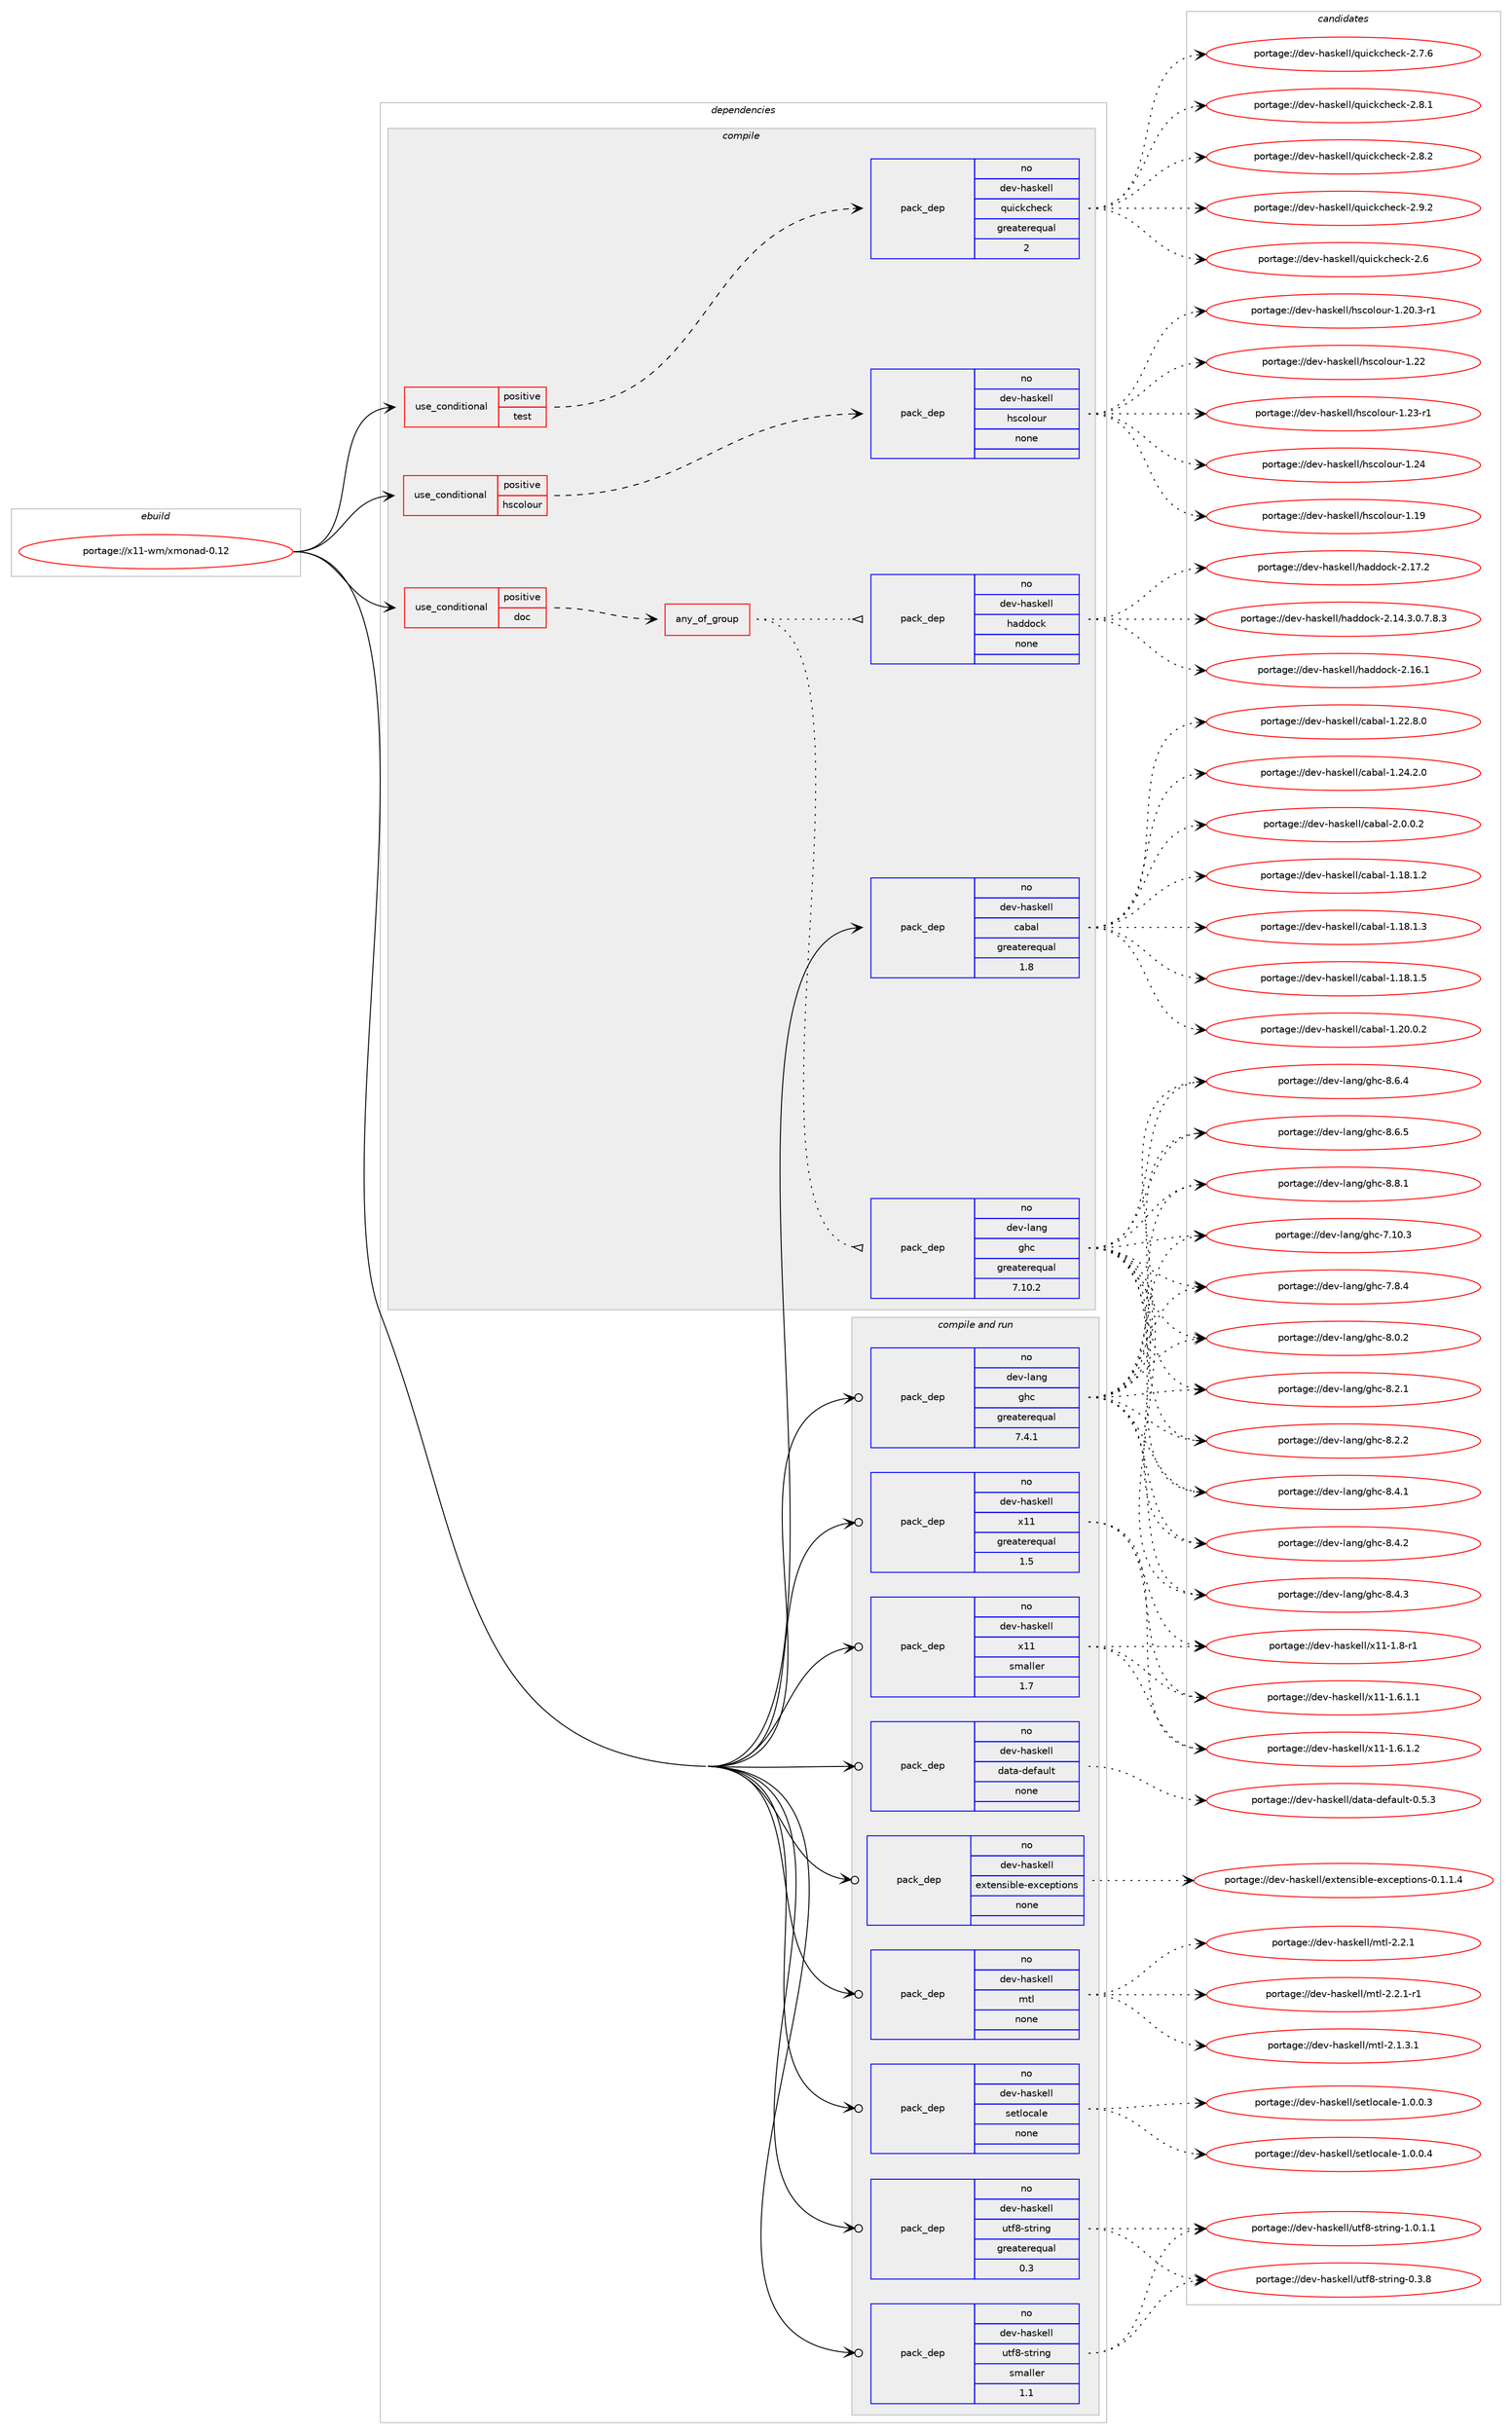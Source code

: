 digraph prolog {

# *************
# Graph options
# *************

newrank=true;
concentrate=true;
compound=true;
graph [rankdir=LR,fontname=Helvetica,fontsize=10,ranksep=1.5];#, ranksep=2.5, nodesep=0.2];
edge  [arrowhead=vee];
node  [fontname=Helvetica,fontsize=10];

# **********
# The ebuild
# **********

subgraph cluster_leftcol {
color=gray;
rank=same;
label=<<i>ebuild</i>>;
id [label="portage://x11-wm/xmonad-0.12", color=red, width=4, href="../x11-wm/xmonad-0.12.svg"];
}

# ****************
# The dependencies
# ****************

subgraph cluster_midcol {
color=gray;
label=<<i>dependencies</i>>;
subgraph cluster_compile {
fillcolor="#eeeeee";
style=filled;
label=<<i>compile</i>>;
subgraph cond109508 {
dependency461239 [label=<<TABLE BORDER="0" CELLBORDER="1" CELLSPACING="0" CELLPADDING="4"><TR><TD ROWSPAN="3" CELLPADDING="10">use_conditional</TD></TR><TR><TD>positive</TD></TR><TR><TD>doc</TD></TR></TABLE>>, shape=none, color=red];
subgraph any8067 {
dependency461240 [label=<<TABLE BORDER="0" CELLBORDER="1" CELLSPACING="0" CELLPADDING="4"><TR><TD CELLPADDING="10">any_of_group</TD></TR></TABLE>>, shape=none, color=red];subgraph pack343363 {
dependency461241 [label=<<TABLE BORDER="0" CELLBORDER="1" CELLSPACING="0" CELLPADDING="4" WIDTH="220"><TR><TD ROWSPAN="6" CELLPADDING="30">pack_dep</TD></TR><TR><TD WIDTH="110">no</TD></TR><TR><TD>dev-haskell</TD></TR><TR><TD>haddock</TD></TR><TR><TD>none</TD></TR><TR><TD></TD></TR></TABLE>>, shape=none, color=blue];
}
dependency461240:e -> dependency461241:w [weight=20,style="dotted",arrowhead="oinv"];
subgraph pack343364 {
dependency461242 [label=<<TABLE BORDER="0" CELLBORDER="1" CELLSPACING="0" CELLPADDING="4" WIDTH="220"><TR><TD ROWSPAN="6" CELLPADDING="30">pack_dep</TD></TR><TR><TD WIDTH="110">no</TD></TR><TR><TD>dev-lang</TD></TR><TR><TD>ghc</TD></TR><TR><TD>greaterequal</TD></TR><TR><TD>7.10.2</TD></TR></TABLE>>, shape=none, color=blue];
}
dependency461240:e -> dependency461242:w [weight=20,style="dotted",arrowhead="oinv"];
}
dependency461239:e -> dependency461240:w [weight=20,style="dashed",arrowhead="vee"];
}
id:e -> dependency461239:w [weight=20,style="solid",arrowhead="vee"];
subgraph cond109509 {
dependency461243 [label=<<TABLE BORDER="0" CELLBORDER="1" CELLSPACING="0" CELLPADDING="4"><TR><TD ROWSPAN="3" CELLPADDING="10">use_conditional</TD></TR><TR><TD>positive</TD></TR><TR><TD>hscolour</TD></TR></TABLE>>, shape=none, color=red];
subgraph pack343365 {
dependency461244 [label=<<TABLE BORDER="0" CELLBORDER="1" CELLSPACING="0" CELLPADDING="4" WIDTH="220"><TR><TD ROWSPAN="6" CELLPADDING="30">pack_dep</TD></TR><TR><TD WIDTH="110">no</TD></TR><TR><TD>dev-haskell</TD></TR><TR><TD>hscolour</TD></TR><TR><TD>none</TD></TR><TR><TD></TD></TR></TABLE>>, shape=none, color=blue];
}
dependency461243:e -> dependency461244:w [weight=20,style="dashed",arrowhead="vee"];
}
id:e -> dependency461243:w [weight=20,style="solid",arrowhead="vee"];
subgraph cond109510 {
dependency461245 [label=<<TABLE BORDER="0" CELLBORDER="1" CELLSPACING="0" CELLPADDING="4"><TR><TD ROWSPAN="3" CELLPADDING="10">use_conditional</TD></TR><TR><TD>positive</TD></TR><TR><TD>test</TD></TR></TABLE>>, shape=none, color=red];
subgraph pack343366 {
dependency461246 [label=<<TABLE BORDER="0" CELLBORDER="1" CELLSPACING="0" CELLPADDING="4" WIDTH="220"><TR><TD ROWSPAN="6" CELLPADDING="30">pack_dep</TD></TR><TR><TD WIDTH="110">no</TD></TR><TR><TD>dev-haskell</TD></TR><TR><TD>quickcheck</TD></TR><TR><TD>greaterequal</TD></TR><TR><TD>2</TD></TR></TABLE>>, shape=none, color=blue];
}
dependency461245:e -> dependency461246:w [weight=20,style="dashed",arrowhead="vee"];
}
id:e -> dependency461245:w [weight=20,style="solid",arrowhead="vee"];
subgraph pack343367 {
dependency461247 [label=<<TABLE BORDER="0" CELLBORDER="1" CELLSPACING="0" CELLPADDING="4" WIDTH="220"><TR><TD ROWSPAN="6" CELLPADDING="30">pack_dep</TD></TR><TR><TD WIDTH="110">no</TD></TR><TR><TD>dev-haskell</TD></TR><TR><TD>cabal</TD></TR><TR><TD>greaterequal</TD></TR><TR><TD>1.8</TD></TR></TABLE>>, shape=none, color=blue];
}
id:e -> dependency461247:w [weight=20,style="solid",arrowhead="vee"];
}
subgraph cluster_compileandrun {
fillcolor="#eeeeee";
style=filled;
label=<<i>compile and run</i>>;
subgraph pack343368 {
dependency461248 [label=<<TABLE BORDER="0" CELLBORDER="1" CELLSPACING="0" CELLPADDING="4" WIDTH="220"><TR><TD ROWSPAN="6" CELLPADDING="30">pack_dep</TD></TR><TR><TD WIDTH="110">no</TD></TR><TR><TD>dev-haskell</TD></TR><TR><TD>data-default</TD></TR><TR><TD>none</TD></TR><TR><TD></TD></TR></TABLE>>, shape=none, color=blue];
}
id:e -> dependency461248:w [weight=20,style="solid",arrowhead="odotvee"];
subgraph pack343369 {
dependency461249 [label=<<TABLE BORDER="0" CELLBORDER="1" CELLSPACING="0" CELLPADDING="4" WIDTH="220"><TR><TD ROWSPAN="6" CELLPADDING="30">pack_dep</TD></TR><TR><TD WIDTH="110">no</TD></TR><TR><TD>dev-haskell</TD></TR><TR><TD>extensible-exceptions</TD></TR><TR><TD>none</TD></TR><TR><TD></TD></TR></TABLE>>, shape=none, color=blue];
}
id:e -> dependency461249:w [weight=20,style="solid",arrowhead="odotvee"];
subgraph pack343370 {
dependency461250 [label=<<TABLE BORDER="0" CELLBORDER="1" CELLSPACING="0" CELLPADDING="4" WIDTH="220"><TR><TD ROWSPAN="6" CELLPADDING="30">pack_dep</TD></TR><TR><TD WIDTH="110">no</TD></TR><TR><TD>dev-haskell</TD></TR><TR><TD>mtl</TD></TR><TR><TD>none</TD></TR><TR><TD></TD></TR></TABLE>>, shape=none, color=blue];
}
id:e -> dependency461250:w [weight=20,style="solid",arrowhead="odotvee"];
subgraph pack343371 {
dependency461251 [label=<<TABLE BORDER="0" CELLBORDER="1" CELLSPACING="0" CELLPADDING="4" WIDTH="220"><TR><TD ROWSPAN="6" CELLPADDING="30">pack_dep</TD></TR><TR><TD WIDTH="110">no</TD></TR><TR><TD>dev-haskell</TD></TR><TR><TD>setlocale</TD></TR><TR><TD>none</TD></TR><TR><TD></TD></TR></TABLE>>, shape=none, color=blue];
}
id:e -> dependency461251:w [weight=20,style="solid",arrowhead="odotvee"];
subgraph pack343372 {
dependency461252 [label=<<TABLE BORDER="0" CELLBORDER="1" CELLSPACING="0" CELLPADDING="4" WIDTH="220"><TR><TD ROWSPAN="6" CELLPADDING="30">pack_dep</TD></TR><TR><TD WIDTH="110">no</TD></TR><TR><TD>dev-haskell</TD></TR><TR><TD>utf8-string</TD></TR><TR><TD>greaterequal</TD></TR><TR><TD>0.3</TD></TR></TABLE>>, shape=none, color=blue];
}
id:e -> dependency461252:w [weight=20,style="solid",arrowhead="odotvee"];
subgraph pack343373 {
dependency461253 [label=<<TABLE BORDER="0" CELLBORDER="1" CELLSPACING="0" CELLPADDING="4" WIDTH="220"><TR><TD ROWSPAN="6" CELLPADDING="30">pack_dep</TD></TR><TR><TD WIDTH="110">no</TD></TR><TR><TD>dev-haskell</TD></TR><TR><TD>utf8-string</TD></TR><TR><TD>smaller</TD></TR><TR><TD>1.1</TD></TR></TABLE>>, shape=none, color=blue];
}
id:e -> dependency461253:w [weight=20,style="solid",arrowhead="odotvee"];
subgraph pack343374 {
dependency461254 [label=<<TABLE BORDER="0" CELLBORDER="1" CELLSPACING="0" CELLPADDING="4" WIDTH="220"><TR><TD ROWSPAN="6" CELLPADDING="30">pack_dep</TD></TR><TR><TD WIDTH="110">no</TD></TR><TR><TD>dev-haskell</TD></TR><TR><TD>x11</TD></TR><TR><TD>greaterequal</TD></TR><TR><TD>1.5</TD></TR></TABLE>>, shape=none, color=blue];
}
id:e -> dependency461254:w [weight=20,style="solid",arrowhead="odotvee"];
subgraph pack343375 {
dependency461255 [label=<<TABLE BORDER="0" CELLBORDER="1" CELLSPACING="0" CELLPADDING="4" WIDTH="220"><TR><TD ROWSPAN="6" CELLPADDING="30">pack_dep</TD></TR><TR><TD WIDTH="110">no</TD></TR><TR><TD>dev-haskell</TD></TR><TR><TD>x11</TD></TR><TR><TD>smaller</TD></TR><TR><TD>1.7</TD></TR></TABLE>>, shape=none, color=blue];
}
id:e -> dependency461255:w [weight=20,style="solid",arrowhead="odotvee"];
subgraph pack343376 {
dependency461256 [label=<<TABLE BORDER="0" CELLBORDER="1" CELLSPACING="0" CELLPADDING="4" WIDTH="220"><TR><TD ROWSPAN="6" CELLPADDING="30">pack_dep</TD></TR><TR><TD WIDTH="110">no</TD></TR><TR><TD>dev-lang</TD></TR><TR><TD>ghc</TD></TR><TR><TD>greaterequal</TD></TR><TR><TD>7.4.1</TD></TR></TABLE>>, shape=none, color=blue];
}
id:e -> dependency461256:w [weight=20,style="solid",arrowhead="odotvee"];
}
subgraph cluster_run {
fillcolor="#eeeeee";
style=filled;
label=<<i>run</i>>;
}
}

# **************
# The candidates
# **************

subgraph cluster_choices {
rank=same;
color=gray;
label=<<i>candidates</i>>;

subgraph choice343363 {
color=black;
nodesep=1;
choiceportage1001011184510497115107101108108471049710010011199107455046495246514648465546564651 [label="portage://dev-haskell/haddock-2.14.3.0.7.8.3", color=red, width=4,href="../dev-haskell/haddock-2.14.3.0.7.8.3.svg"];
choiceportage100101118451049711510710110810847104971001001119910745504649544649 [label="portage://dev-haskell/haddock-2.16.1", color=red, width=4,href="../dev-haskell/haddock-2.16.1.svg"];
choiceportage100101118451049711510710110810847104971001001119910745504649554650 [label="portage://dev-haskell/haddock-2.17.2", color=red, width=4,href="../dev-haskell/haddock-2.17.2.svg"];
dependency461241:e -> choiceportage1001011184510497115107101108108471049710010011199107455046495246514648465546564651:w [style=dotted,weight="100"];
dependency461241:e -> choiceportage100101118451049711510710110810847104971001001119910745504649544649:w [style=dotted,weight="100"];
dependency461241:e -> choiceportage100101118451049711510710110810847104971001001119910745504649554650:w [style=dotted,weight="100"];
}
subgraph choice343364 {
color=black;
nodesep=1;
choiceportage1001011184510897110103471031049945554649484651 [label="portage://dev-lang/ghc-7.10.3", color=red, width=4,href="../dev-lang/ghc-7.10.3.svg"];
choiceportage10010111845108971101034710310499455546564652 [label="portage://dev-lang/ghc-7.8.4", color=red, width=4,href="../dev-lang/ghc-7.8.4.svg"];
choiceportage10010111845108971101034710310499455646484650 [label="portage://dev-lang/ghc-8.0.2", color=red, width=4,href="../dev-lang/ghc-8.0.2.svg"];
choiceportage10010111845108971101034710310499455646504649 [label="portage://dev-lang/ghc-8.2.1", color=red, width=4,href="../dev-lang/ghc-8.2.1.svg"];
choiceportage10010111845108971101034710310499455646504650 [label="portage://dev-lang/ghc-8.2.2", color=red, width=4,href="../dev-lang/ghc-8.2.2.svg"];
choiceportage10010111845108971101034710310499455646524649 [label="portage://dev-lang/ghc-8.4.1", color=red, width=4,href="../dev-lang/ghc-8.4.1.svg"];
choiceportage10010111845108971101034710310499455646524650 [label="portage://dev-lang/ghc-8.4.2", color=red, width=4,href="../dev-lang/ghc-8.4.2.svg"];
choiceportage10010111845108971101034710310499455646524651 [label="portage://dev-lang/ghc-8.4.3", color=red, width=4,href="../dev-lang/ghc-8.4.3.svg"];
choiceportage10010111845108971101034710310499455646544652 [label="portage://dev-lang/ghc-8.6.4", color=red, width=4,href="../dev-lang/ghc-8.6.4.svg"];
choiceportage10010111845108971101034710310499455646544653 [label="portage://dev-lang/ghc-8.6.5", color=red, width=4,href="../dev-lang/ghc-8.6.5.svg"];
choiceportage10010111845108971101034710310499455646564649 [label="portage://dev-lang/ghc-8.8.1", color=red, width=4,href="../dev-lang/ghc-8.8.1.svg"];
dependency461242:e -> choiceportage1001011184510897110103471031049945554649484651:w [style=dotted,weight="100"];
dependency461242:e -> choiceportage10010111845108971101034710310499455546564652:w [style=dotted,weight="100"];
dependency461242:e -> choiceportage10010111845108971101034710310499455646484650:w [style=dotted,weight="100"];
dependency461242:e -> choiceportage10010111845108971101034710310499455646504649:w [style=dotted,weight="100"];
dependency461242:e -> choiceportage10010111845108971101034710310499455646504650:w [style=dotted,weight="100"];
dependency461242:e -> choiceportage10010111845108971101034710310499455646524649:w [style=dotted,weight="100"];
dependency461242:e -> choiceportage10010111845108971101034710310499455646524650:w [style=dotted,weight="100"];
dependency461242:e -> choiceportage10010111845108971101034710310499455646524651:w [style=dotted,weight="100"];
dependency461242:e -> choiceportage10010111845108971101034710310499455646544652:w [style=dotted,weight="100"];
dependency461242:e -> choiceportage10010111845108971101034710310499455646544653:w [style=dotted,weight="100"];
dependency461242:e -> choiceportage10010111845108971101034710310499455646564649:w [style=dotted,weight="100"];
}
subgraph choice343365 {
color=black;
nodesep=1;
choiceportage100101118451049711510710110810847104115991111081111171144549464957 [label="portage://dev-haskell/hscolour-1.19", color=red, width=4,href="../dev-haskell/hscolour-1.19.svg"];
choiceportage10010111845104971151071011081084710411599111108111117114454946504846514511449 [label="portage://dev-haskell/hscolour-1.20.3-r1", color=red, width=4,href="../dev-haskell/hscolour-1.20.3-r1.svg"];
choiceportage100101118451049711510710110810847104115991111081111171144549465050 [label="portage://dev-haskell/hscolour-1.22", color=red, width=4,href="../dev-haskell/hscolour-1.22.svg"];
choiceportage1001011184510497115107101108108471041159911110811111711445494650514511449 [label="portage://dev-haskell/hscolour-1.23-r1", color=red, width=4,href="../dev-haskell/hscolour-1.23-r1.svg"];
choiceportage100101118451049711510710110810847104115991111081111171144549465052 [label="portage://dev-haskell/hscolour-1.24", color=red, width=4,href="../dev-haskell/hscolour-1.24.svg"];
dependency461244:e -> choiceportage100101118451049711510710110810847104115991111081111171144549464957:w [style=dotted,weight="100"];
dependency461244:e -> choiceportage10010111845104971151071011081084710411599111108111117114454946504846514511449:w [style=dotted,weight="100"];
dependency461244:e -> choiceportage100101118451049711510710110810847104115991111081111171144549465050:w [style=dotted,weight="100"];
dependency461244:e -> choiceportage1001011184510497115107101108108471041159911110811111711445494650514511449:w [style=dotted,weight="100"];
dependency461244:e -> choiceportage100101118451049711510710110810847104115991111081111171144549465052:w [style=dotted,weight="100"];
}
subgraph choice343366 {
color=black;
nodesep=1;
choiceportage10010111845104971151071011081084711311710599107991041019910745504654 [label="portage://dev-haskell/quickcheck-2.6", color=red, width=4,href="../dev-haskell/quickcheck-2.6.svg"];
choiceportage100101118451049711510710110810847113117105991079910410199107455046554654 [label="portage://dev-haskell/quickcheck-2.7.6", color=red, width=4,href="../dev-haskell/quickcheck-2.7.6.svg"];
choiceportage100101118451049711510710110810847113117105991079910410199107455046564649 [label="portage://dev-haskell/quickcheck-2.8.1", color=red, width=4,href="../dev-haskell/quickcheck-2.8.1.svg"];
choiceportage100101118451049711510710110810847113117105991079910410199107455046564650 [label="portage://dev-haskell/quickcheck-2.8.2", color=red, width=4,href="../dev-haskell/quickcheck-2.8.2.svg"];
choiceportage100101118451049711510710110810847113117105991079910410199107455046574650 [label="portage://dev-haskell/quickcheck-2.9.2", color=red, width=4,href="../dev-haskell/quickcheck-2.9.2.svg"];
dependency461246:e -> choiceportage10010111845104971151071011081084711311710599107991041019910745504654:w [style=dotted,weight="100"];
dependency461246:e -> choiceportage100101118451049711510710110810847113117105991079910410199107455046554654:w [style=dotted,weight="100"];
dependency461246:e -> choiceportage100101118451049711510710110810847113117105991079910410199107455046564649:w [style=dotted,weight="100"];
dependency461246:e -> choiceportage100101118451049711510710110810847113117105991079910410199107455046564650:w [style=dotted,weight="100"];
dependency461246:e -> choiceportage100101118451049711510710110810847113117105991079910410199107455046574650:w [style=dotted,weight="100"];
}
subgraph choice343367 {
color=black;
nodesep=1;
choiceportage10010111845104971151071011081084799979897108454946495646494650 [label="portage://dev-haskell/cabal-1.18.1.2", color=red, width=4,href="../dev-haskell/cabal-1.18.1.2.svg"];
choiceportage10010111845104971151071011081084799979897108454946495646494651 [label="portage://dev-haskell/cabal-1.18.1.3", color=red, width=4,href="../dev-haskell/cabal-1.18.1.3.svg"];
choiceportage10010111845104971151071011081084799979897108454946495646494653 [label="portage://dev-haskell/cabal-1.18.1.5", color=red, width=4,href="../dev-haskell/cabal-1.18.1.5.svg"];
choiceportage10010111845104971151071011081084799979897108454946504846484650 [label="portage://dev-haskell/cabal-1.20.0.2", color=red, width=4,href="../dev-haskell/cabal-1.20.0.2.svg"];
choiceportage10010111845104971151071011081084799979897108454946505046564648 [label="portage://dev-haskell/cabal-1.22.8.0", color=red, width=4,href="../dev-haskell/cabal-1.22.8.0.svg"];
choiceportage10010111845104971151071011081084799979897108454946505246504648 [label="portage://dev-haskell/cabal-1.24.2.0", color=red, width=4,href="../dev-haskell/cabal-1.24.2.0.svg"];
choiceportage100101118451049711510710110810847999798971084550464846484650 [label="portage://dev-haskell/cabal-2.0.0.2", color=red, width=4,href="../dev-haskell/cabal-2.0.0.2.svg"];
dependency461247:e -> choiceportage10010111845104971151071011081084799979897108454946495646494650:w [style=dotted,weight="100"];
dependency461247:e -> choiceportage10010111845104971151071011081084799979897108454946495646494651:w [style=dotted,weight="100"];
dependency461247:e -> choiceportage10010111845104971151071011081084799979897108454946495646494653:w [style=dotted,weight="100"];
dependency461247:e -> choiceportage10010111845104971151071011081084799979897108454946504846484650:w [style=dotted,weight="100"];
dependency461247:e -> choiceportage10010111845104971151071011081084799979897108454946505046564648:w [style=dotted,weight="100"];
dependency461247:e -> choiceportage10010111845104971151071011081084799979897108454946505246504648:w [style=dotted,weight="100"];
dependency461247:e -> choiceportage100101118451049711510710110810847999798971084550464846484650:w [style=dotted,weight="100"];
}
subgraph choice343368 {
color=black;
nodesep=1;
choiceportage10010111845104971151071011081084710097116974510010110297117108116454846534651 [label="portage://dev-haskell/data-default-0.5.3", color=red, width=4,href="../dev-haskell/data-default-0.5.3.svg"];
dependency461248:e -> choiceportage10010111845104971151071011081084710097116974510010110297117108116454846534651:w [style=dotted,weight="100"];
}
subgraph choice343369 {
color=black;
nodesep=1;
choiceportage1001011184510497115107101108108471011201161011101151059810810145101120991011121161051111101154548464946494652 [label="portage://dev-haskell/extensible-exceptions-0.1.1.4", color=red, width=4,href="../dev-haskell/extensible-exceptions-0.1.1.4.svg"];
dependency461249:e -> choiceportage1001011184510497115107101108108471011201161011101151059810810145101120991011121161051111101154548464946494652:w [style=dotted,weight="100"];
}
subgraph choice343370 {
color=black;
nodesep=1;
choiceportage1001011184510497115107101108108471091161084550464946514649 [label="portage://dev-haskell/mtl-2.1.3.1", color=red, width=4,href="../dev-haskell/mtl-2.1.3.1.svg"];
choiceportage100101118451049711510710110810847109116108455046504649 [label="portage://dev-haskell/mtl-2.2.1", color=red, width=4,href="../dev-haskell/mtl-2.2.1.svg"];
choiceportage1001011184510497115107101108108471091161084550465046494511449 [label="portage://dev-haskell/mtl-2.2.1-r1", color=red, width=4,href="../dev-haskell/mtl-2.2.1-r1.svg"];
dependency461250:e -> choiceportage1001011184510497115107101108108471091161084550464946514649:w [style=dotted,weight="100"];
dependency461250:e -> choiceportage100101118451049711510710110810847109116108455046504649:w [style=dotted,weight="100"];
dependency461250:e -> choiceportage1001011184510497115107101108108471091161084550465046494511449:w [style=dotted,weight="100"];
}
subgraph choice343371 {
color=black;
nodesep=1;
choiceportage10010111845104971151071011081084711510111610811199971081014549464846484651 [label="portage://dev-haskell/setlocale-1.0.0.3", color=red, width=4,href="../dev-haskell/setlocale-1.0.0.3.svg"];
choiceportage10010111845104971151071011081084711510111610811199971081014549464846484652 [label="portage://dev-haskell/setlocale-1.0.0.4", color=red, width=4,href="../dev-haskell/setlocale-1.0.0.4.svg"];
dependency461251:e -> choiceportage10010111845104971151071011081084711510111610811199971081014549464846484651:w [style=dotted,weight="100"];
dependency461251:e -> choiceportage10010111845104971151071011081084711510111610811199971081014549464846484652:w [style=dotted,weight="100"];
}
subgraph choice343372 {
color=black;
nodesep=1;
choiceportage1001011184510497115107101108108471171161025645115116114105110103454846514656 [label="portage://dev-haskell/utf8-string-0.3.8", color=red, width=4,href="../dev-haskell/utf8-string-0.3.8.svg"];
choiceportage10010111845104971151071011081084711711610256451151161141051101034549464846494649 [label="portage://dev-haskell/utf8-string-1.0.1.1", color=red, width=4,href="../dev-haskell/utf8-string-1.0.1.1.svg"];
dependency461252:e -> choiceportage1001011184510497115107101108108471171161025645115116114105110103454846514656:w [style=dotted,weight="100"];
dependency461252:e -> choiceportage10010111845104971151071011081084711711610256451151161141051101034549464846494649:w [style=dotted,weight="100"];
}
subgraph choice343373 {
color=black;
nodesep=1;
choiceportage1001011184510497115107101108108471171161025645115116114105110103454846514656 [label="portage://dev-haskell/utf8-string-0.3.8", color=red, width=4,href="../dev-haskell/utf8-string-0.3.8.svg"];
choiceportage10010111845104971151071011081084711711610256451151161141051101034549464846494649 [label="portage://dev-haskell/utf8-string-1.0.1.1", color=red, width=4,href="../dev-haskell/utf8-string-1.0.1.1.svg"];
dependency461253:e -> choiceportage1001011184510497115107101108108471171161025645115116114105110103454846514656:w [style=dotted,weight="100"];
dependency461253:e -> choiceportage10010111845104971151071011081084711711610256451151161141051101034549464846494649:w [style=dotted,weight="100"];
}
subgraph choice343374 {
color=black;
nodesep=1;
choiceportage10010111845104971151071011081084712049494549465446494649 [label="portage://dev-haskell/x11-1.6.1.1", color=red, width=4,href="../dev-haskell/x11-1.6.1.1.svg"];
choiceportage10010111845104971151071011081084712049494549465446494650 [label="portage://dev-haskell/x11-1.6.1.2", color=red, width=4,href="../dev-haskell/x11-1.6.1.2.svg"];
choiceportage1001011184510497115107101108108471204949454946564511449 [label="portage://dev-haskell/x11-1.8-r1", color=red, width=4,href="../dev-haskell/x11-1.8-r1.svg"];
dependency461254:e -> choiceportage10010111845104971151071011081084712049494549465446494649:w [style=dotted,weight="100"];
dependency461254:e -> choiceportage10010111845104971151071011081084712049494549465446494650:w [style=dotted,weight="100"];
dependency461254:e -> choiceportage1001011184510497115107101108108471204949454946564511449:w [style=dotted,weight="100"];
}
subgraph choice343375 {
color=black;
nodesep=1;
choiceportage10010111845104971151071011081084712049494549465446494649 [label="portage://dev-haskell/x11-1.6.1.1", color=red, width=4,href="../dev-haskell/x11-1.6.1.1.svg"];
choiceportage10010111845104971151071011081084712049494549465446494650 [label="portage://dev-haskell/x11-1.6.1.2", color=red, width=4,href="../dev-haskell/x11-1.6.1.2.svg"];
choiceportage1001011184510497115107101108108471204949454946564511449 [label="portage://dev-haskell/x11-1.8-r1", color=red, width=4,href="../dev-haskell/x11-1.8-r1.svg"];
dependency461255:e -> choiceportage10010111845104971151071011081084712049494549465446494649:w [style=dotted,weight="100"];
dependency461255:e -> choiceportage10010111845104971151071011081084712049494549465446494650:w [style=dotted,weight="100"];
dependency461255:e -> choiceportage1001011184510497115107101108108471204949454946564511449:w [style=dotted,weight="100"];
}
subgraph choice343376 {
color=black;
nodesep=1;
choiceportage1001011184510897110103471031049945554649484651 [label="portage://dev-lang/ghc-7.10.3", color=red, width=4,href="../dev-lang/ghc-7.10.3.svg"];
choiceportage10010111845108971101034710310499455546564652 [label="portage://dev-lang/ghc-7.8.4", color=red, width=4,href="../dev-lang/ghc-7.8.4.svg"];
choiceportage10010111845108971101034710310499455646484650 [label="portage://dev-lang/ghc-8.0.2", color=red, width=4,href="../dev-lang/ghc-8.0.2.svg"];
choiceportage10010111845108971101034710310499455646504649 [label="portage://dev-lang/ghc-8.2.1", color=red, width=4,href="../dev-lang/ghc-8.2.1.svg"];
choiceportage10010111845108971101034710310499455646504650 [label="portage://dev-lang/ghc-8.2.2", color=red, width=4,href="../dev-lang/ghc-8.2.2.svg"];
choiceportage10010111845108971101034710310499455646524649 [label="portage://dev-lang/ghc-8.4.1", color=red, width=4,href="../dev-lang/ghc-8.4.1.svg"];
choiceportage10010111845108971101034710310499455646524650 [label="portage://dev-lang/ghc-8.4.2", color=red, width=4,href="../dev-lang/ghc-8.4.2.svg"];
choiceportage10010111845108971101034710310499455646524651 [label="portage://dev-lang/ghc-8.4.3", color=red, width=4,href="../dev-lang/ghc-8.4.3.svg"];
choiceportage10010111845108971101034710310499455646544652 [label="portage://dev-lang/ghc-8.6.4", color=red, width=4,href="../dev-lang/ghc-8.6.4.svg"];
choiceportage10010111845108971101034710310499455646544653 [label="portage://dev-lang/ghc-8.6.5", color=red, width=4,href="../dev-lang/ghc-8.6.5.svg"];
choiceportage10010111845108971101034710310499455646564649 [label="portage://dev-lang/ghc-8.8.1", color=red, width=4,href="../dev-lang/ghc-8.8.1.svg"];
dependency461256:e -> choiceportage1001011184510897110103471031049945554649484651:w [style=dotted,weight="100"];
dependency461256:e -> choiceportage10010111845108971101034710310499455546564652:w [style=dotted,weight="100"];
dependency461256:e -> choiceportage10010111845108971101034710310499455646484650:w [style=dotted,weight="100"];
dependency461256:e -> choiceportage10010111845108971101034710310499455646504649:w [style=dotted,weight="100"];
dependency461256:e -> choiceportage10010111845108971101034710310499455646504650:w [style=dotted,weight="100"];
dependency461256:e -> choiceportage10010111845108971101034710310499455646524649:w [style=dotted,weight="100"];
dependency461256:e -> choiceportage10010111845108971101034710310499455646524650:w [style=dotted,weight="100"];
dependency461256:e -> choiceportage10010111845108971101034710310499455646524651:w [style=dotted,weight="100"];
dependency461256:e -> choiceportage10010111845108971101034710310499455646544652:w [style=dotted,weight="100"];
dependency461256:e -> choiceportage10010111845108971101034710310499455646544653:w [style=dotted,weight="100"];
dependency461256:e -> choiceportage10010111845108971101034710310499455646564649:w [style=dotted,weight="100"];
}
}

}
